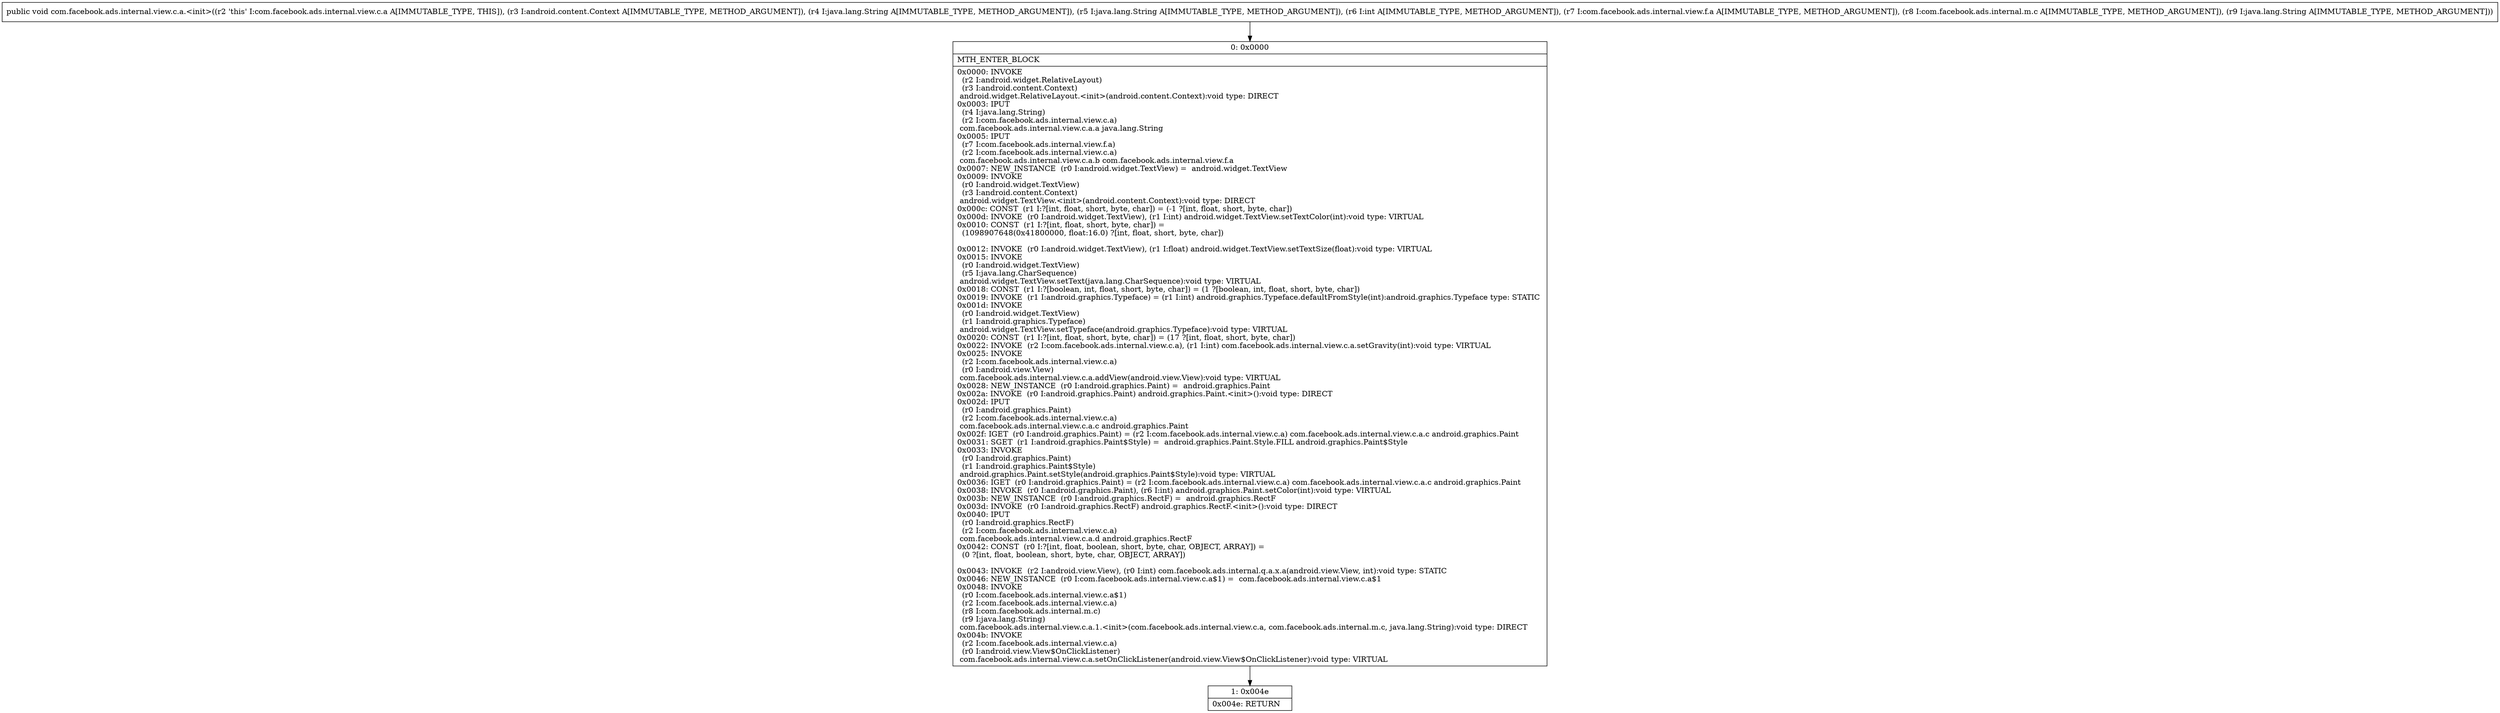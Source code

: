 digraph "CFG forcom.facebook.ads.internal.view.c.a.\<init\>(Landroid\/content\/Context;Ljava\/lang\/String;Ljava\/lang\/String;ILcom\/facebook\/ads\/internal\/view\/f\/a;Lcom\/facebook\/ads\/internal\/m\/c;Ljava\/lang\/String;)V" {
Node_0 [shape=record,label="{0\:\ 0x0000|MTH_ENTER_BLOCK\l|0x0000: INVOKE  \l  (r2 I:android.widget.RelativeLayout)\l  (r3 I:android.content.Context)\l android.widget.RelativeLayout.\<init\>(android.content.Context):void type: DIRECT \l0x0003: IPUT  \l  (r4 I:java.lang.String)\l  (r2 I:com.facebook.ads.internal.view.c.a)\l com.facebook.ads.internal.view.c.a.a java.lang.String \l0x0005: IPUT  \l  (r7 I:com.facebook.ads.internal.view.f.a)\l  (r2 I:com.facebook.ads.internal.view.c.a)\l com.facebook.ads.internal.view.c.a.b com.facebook.ads.internal.view.f.a \l0x0007: NEW_INSTANCE  (r0 I:android.widget.TextView) =  android.widget.TextView \l0x0009: INVOKE  \l  (r0 I:android.widget.TextView)\l  (r3 I:android.content.Context)\l android.widget.TextView.\<init\>(android.content.Context):void type: DIRECT \l0x000c: CONST  (r1 I:?[int, float, short, byte, char]) = (\-1 ?[int, float, short, byte, char]) \l0x000d: INVOKE  (r0 I:android.widget.TextView), (r1 I:int) android.widget.TextView.setTextColor(int):void type: VIRTUAL \l0x0010: CONST  (r1 I:?[int, float, short, byte, char]) = \l  (1098907648(0x41800000, float:16.0) ?[int, float, short, byte, char])\l \l0x0012: INVOKE  (r0 I:android.widget.TextView), (r1 I:float) android.widget.TextView.setTextSize(float):void type: VIRTUAL \l0x0015: INVOKE  \l  (r0 I:android.widget.TextView)\l  (r5 I:java.lang.CharSequence)\l android.widget.TextView.setText(java.lang.CharSequence):void type: VIRTUAL \l0x0018: CONST  (r1 I:?[boolean, int, float, short, byte, char]) = (1 ?[boolean, int, float, short, byte, char]) \l0x0019: INVOKE  (r1 I:android.graphics.Typeface) = (r1 I:int) android.graphics.Typeface.defaultFromStyle(int):android.graphics.Typeface type: STATIC \l0x001d: INVOKE  \l  (r0 I:android.widget.TextView)\l  (r1 I:android.graphics.Typeface)\l android.widget.TextView.setTypeface(android.graphics.Typeface):void type: VIRTUAL \l0x0020: CONST  (r1 I:?[int, float, short, byte, char]) = (17 ?[int, float, short, byte, char]) \l0x0022: INVOKE  (r2 I:com.facebook.ads.internal.view.c.a), (r1 I:int) com.facebook.ads.internal.view.c.a.setGravity(int):void type: VIRTUAL \l0x0025: INVOKE  \l  (r2 I:com.facebook.ads.internal.view.c.a)\l  (r0 I:android.view.View)\l com.facebook.ads.internal.view.c.a.addView(android.view.View):void type: VIRTUAL \l0x0028: NEW_INSTANCE  (r0 I:android.graphics.Paint) =  android.graphics.Paint \l0x002a: INVOKE  (r0 I:android.graphics.Paint) android.graphics.Paint.\<init\>():void type: DIRECT \l0x002d: IPUT  \l  (r0 I:android.graphics.Paint)\l  (r2 I:com.facebook.ads.internal.view.c.a)\l com.facebook.ads.internal.view.c.a.c android.graphics.Paint \l0x002f: IGET  (r0 I:android.graphics.Paint) = (r2 I:com.facebook.ads.internal.view.c.a) com.facebook.ads.internal.view.c.a.c android.graphics.Paint \l0x0031: SGET  (r1 I:android.graphics.Paint$Style) =  android.graphics.Paint.Style.FILL android.graphics.Paint$Style \l0x0033: INVOKE  \l  (r0 I:android.graphics.Paint)\l  (r1 I:android.graphics.Paint$Style)\l android.graphics.Paint.setStyle(android.graphics.Paint$Style):void type: VIRTUAL \l0x0036: IGET  (r0 I:android.graphics.Paint) = (r2 I:com.facebook.ads.internal.view.c.a) com.facebook.ads.internal.view.c.a.c android.graphics.Paint \l0x0038: INVOKE  (r0 I:android.graphics.Paint), (r6 I:int) android.graphics.Paint.setColor(int):void type: VIRTUAL \l0x003b: NEW_INSTANCE  (r0 I:android.graphics.RectF) =  android.graphics.RectF \l0x003d: INVOKE  (r0 I:android.graphics.RectF) android.graphics.RectF.\<init\>():void type: DIRECT \l0x0040: IPUT  \l  (r0 I:android.graphics.RectF)\l  (r2 I:com.facebook.ads.internal.view.c.a)\l com.facebook.ads.internal.view.c.a.d android.graphics.RectF \l0x0042: CONST  (r0 I:?[int, float, boolean, short, byte, char, OBJECT, ARRAY]) = \l  (0 ?[int, float, boolean, short, byte, char, OBJECT, ARRAY])\l \l0x0043: INVOKE  (r2 I:android.view.View), (r0 I:int) com.facebook.ads.internal.q.a.x.a(android.view.View, int):void type: STATIC \l0x0046: NEW_INSTANCE  (r0 I:com.facebook.ads.internal.view.c.a$1) =  com.facebook.ads.internal.view.c.a$1 \l0x0048: INVOKE  \l  (r0 I:com.facebook.ads.internal.view.c.a$1)\l  (r2 I:com.facebook.ads.internal.view.c.a)\l  (r8 I:com.facebook.ads.internal.m.c)\l  (r9 I:java.lang.String)\l com.facebook.ads.internal.view.c.a.1.\<init\>(com.facebook.ads.internal.view.c.a, com.facebook.ads.internal.m.c, java.lang.String):void type: DIRECT \l0x004b: INVOKE  \l  (r2 I:com.facebook.ads.internal.view.c.a)\l  (r0 I:android.view.View$OnClickListener)\l com.facebook.ads.internal.view.c.a.setOnClickListener(android.view.View$OnClickListener):void type: VIRTUAL \l}"];
Node_1 [shape=record,label="{1\:\ 0x004e|0x004e: RETURN   \l}"];
MethodNode[shape=record,label="{public void com.facebook.ads.internal.view.c.a.\<init\>((r2 'this' I:com.facebook.ads.internal.view.c.a A[IMMUTABLE_TYPE, THIS]), (r3 I:android.content.Context A[IMMUTABLE_TYPE, METHOD_ARGUMENT]), (r4 I:java.lang.String A[IMMUTABLE_TYPE, METHOD_ARGUMENT]), (r5 I:java.lang.String A[IMMUTABLE_TYPE, METHOD_ARGUMENT]), (r6 I:int A[IMMUTABLE_TYPE, METHOD_ARGUMENT]), (r7 I:com.facebook.ads.internal.view.f.a A[IMMUTABLE_TYPE, METHOD_ARGUMENT]), (r8 I:com.facebook.ads.internal.m.c A[IMMUTABLE_TYPE, METHOD_ARGUMENT]), (r9 I:java.lang.String A[IMMUTABLE_TYPE, METHOD_ARGUMENT])) }"];
MethodNode -> Node_0;
Node_0 -> Node_1;
}

